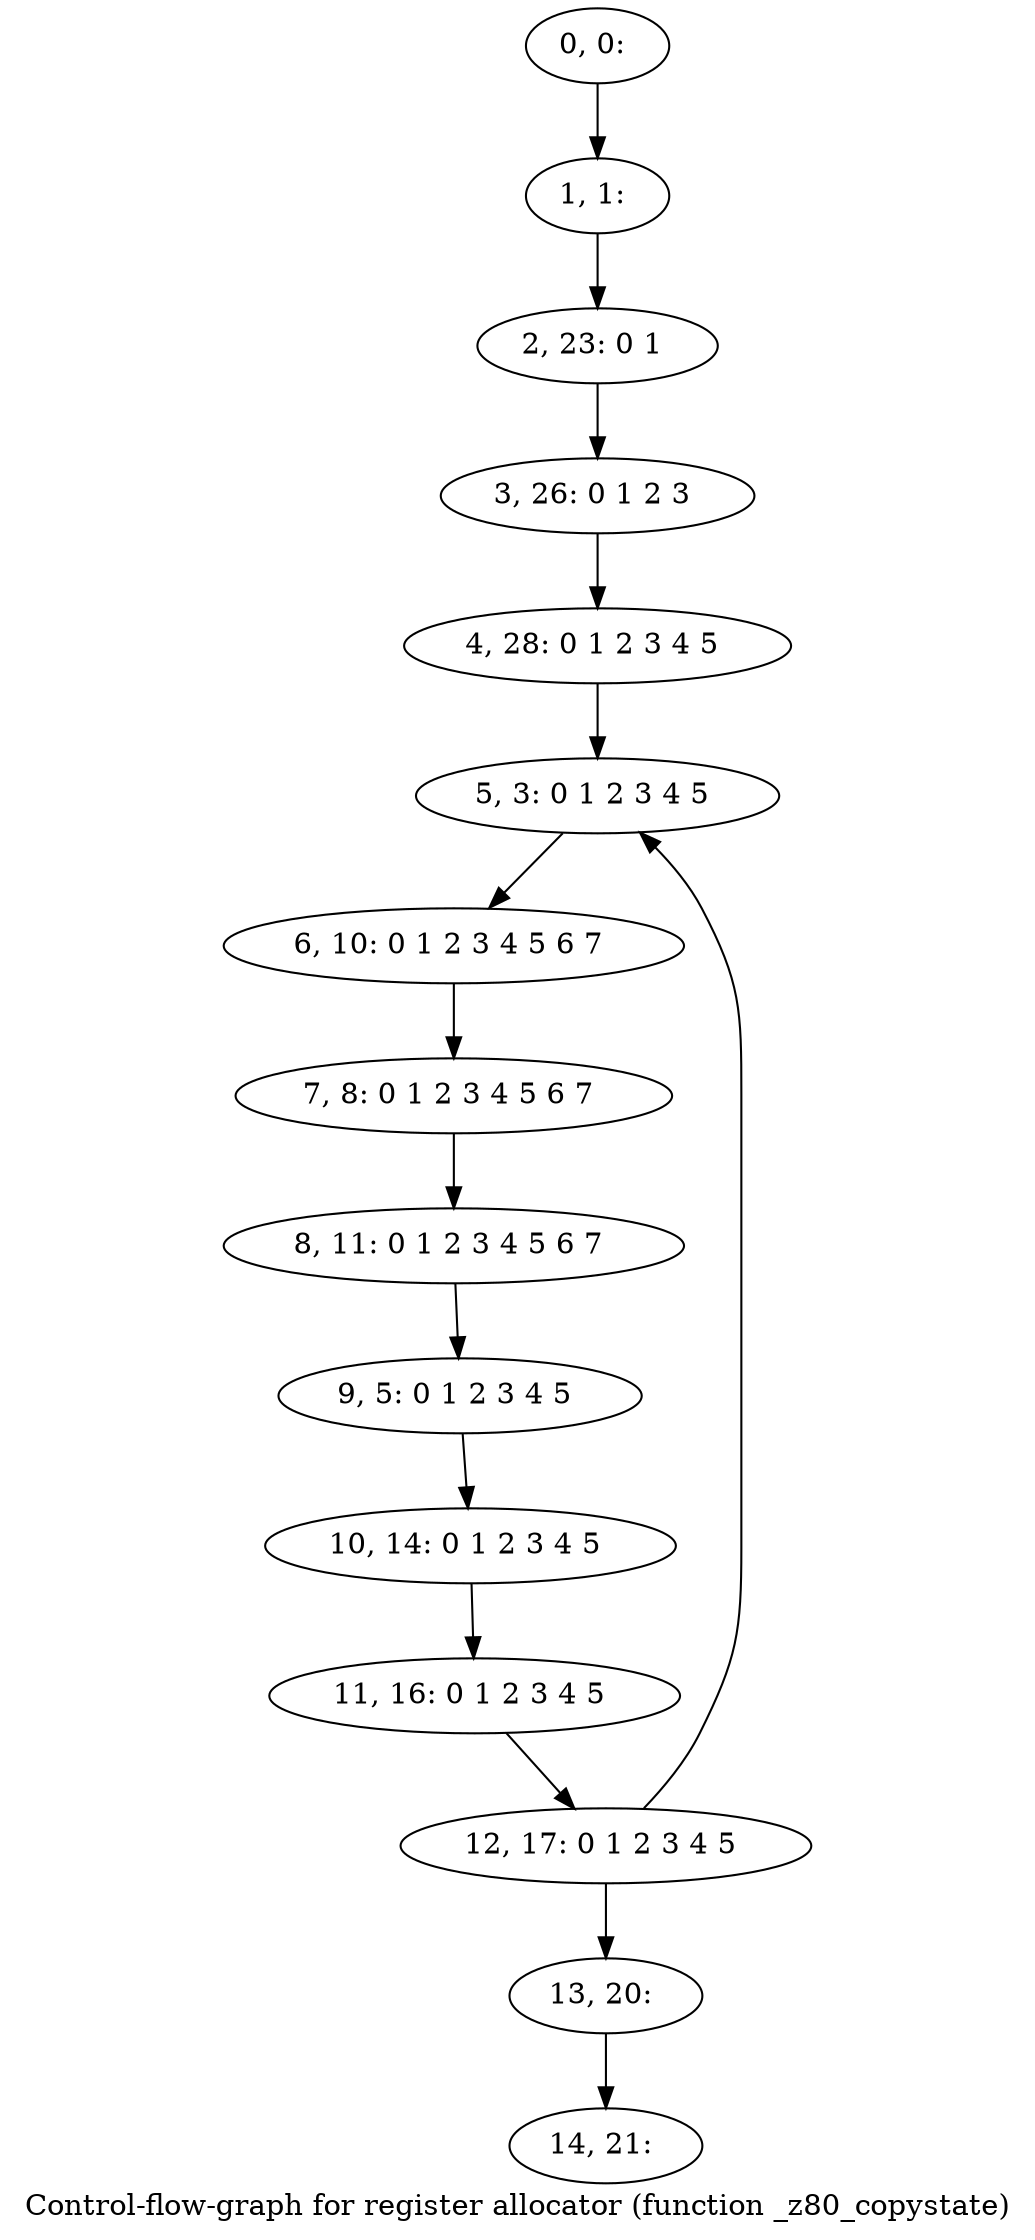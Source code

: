 digraph G {
graph [label="Control-flow-graph for register allocator (function _z80_copystate)"]
0[label="0, 0: "];
1[label="1, 1: "];
2[label="2, 23: 0 1 "];
3[label="3, 26: 0 1 2 3 "];
4[label="4, 28: 0 1 2 3 4 5 "];
5[label="5, 3: 0 1 2 3 4 5 "];
6[label="6, 10: 0 1 2 3 4 5 6 7 "];
7[label="7, 8: 0 1 2 3 4 5 6 7 "];
8[label="8, 11: 0 1 2 3 4 5 6 7 "];
9[label="9, 5: 0 1 2 3 4 5 "];
10[label="10, 14: 0 1 2 3 4 5 "];
11[label="11, 16: 0 1 2 3 4 5 "];
12[label="12, 17: 0 1 2 3 4 5 "];
13[label="13, 20: "];
14[label="14, 21: "];
0->1 ;
1->2 ;
2->3 ;
3->4 ;
4->5 ;
5->6 ;
6->7 ;
7->8 ;
8->9 ;
9->10 ;
10->11 ;
11->12 ;
12->13 ;
12->5 ;
13->14 ;
}
